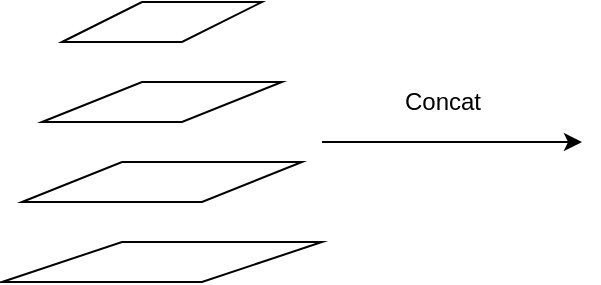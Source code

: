 <mxfile version="14.0.4" type="github">
  <diagram id="YDMMk9WA7gl_MHkLmr0l" name="Page-1">
    <mxGraphModel dx="655" dy="566" grid="1" gridSize="10" guides="1" tooltips="1" connect="1" arrows="1" fold="1" page="1" pageScale="1" pageWidth="827" pageHeight="1169" math="0" shadow="0">
      <root>
        <mxCell id="0" />
        <mxCell id="1" parent="0" />
        <mxCell id="OBQHHZ_qZffsU1Pib5I8-1" value="" style="shape=parallelogram;perimeter=parallelogramPerimeter;whiteSpace=wrap;html=1;fixedSize=1;size=50;" vertex="1" parent="1">
          <mxGeometry x="50" y="90" width="120" height="20" as="geometry" />
        </mxCell>
        <mxCell id="OBQHHZ_qZffsU1Pib5I8-2" value="" style="shape=parallelogram;perimeter=parallelogramPerimeter;whiteSpace=wrap;html=1;fixedSize=1;size=40;" vertex="1" parent="1">
          <mxGeometry x="60" y="50" width="100" height="20" as="geometry" />
        </mxCell>
        <mxCell id="OBQHHZ_qZffsU1Pib5I8-3" value="" style="shape=parallelogram;perimeter=parallelogramPerimeter;whiteSpace=wrap;html=1;fixedSize=1;size=50;" vertex="1" parent="1">
          <mxGeometry x="40" y="130" width="140" height="20" as="geometry" />
        </mxCell>
        <mxCell id="OBQHHZ_qZffsU1Pib5I8-6" value="" style="shape=parallelogram;perimeter=parallelogramPerimeter;whiteSpace=wrap;html=1;fixedSize=1;size=60;" vertex="1" parent="1">
          <mxGeometry x="30" y="170" width="160" height="20" as="geometry" />
        </mxCell>
        <mxCell id="OBQHHZ_qZffsU1Pib5I8-14" value="" style="endArrow=classic;html=1;exitX=1;exitY=0.5;exitDx=0;exitDy=0;" edge="1" parent="1">
          <mxGeometry width="50" height="50" relative="1" as="geometry">
            <mxPoint x="190" y="120" as="sourcePoint" />
            <mxPoint x="320" y="120" as="targetPoint" />
          </mxGeometry>
        </mxCell>
        <mxCell id="OBQHHZ_qZffsU1Pib5I8-15" value="Concat" style="text;html=1;resizable=0;autosize=1;align=center;verticalAlign=middle;points=[];fillColor=none;strokeColor=none;rounded=0;" vertex="1" parent="1">
          <mxGeometry x="225" y="90" width="50" height="20" as="geometry" />
        </mxCell>
      </root>
    </mxGraphModel>
  </diagram>
</mxfile>
